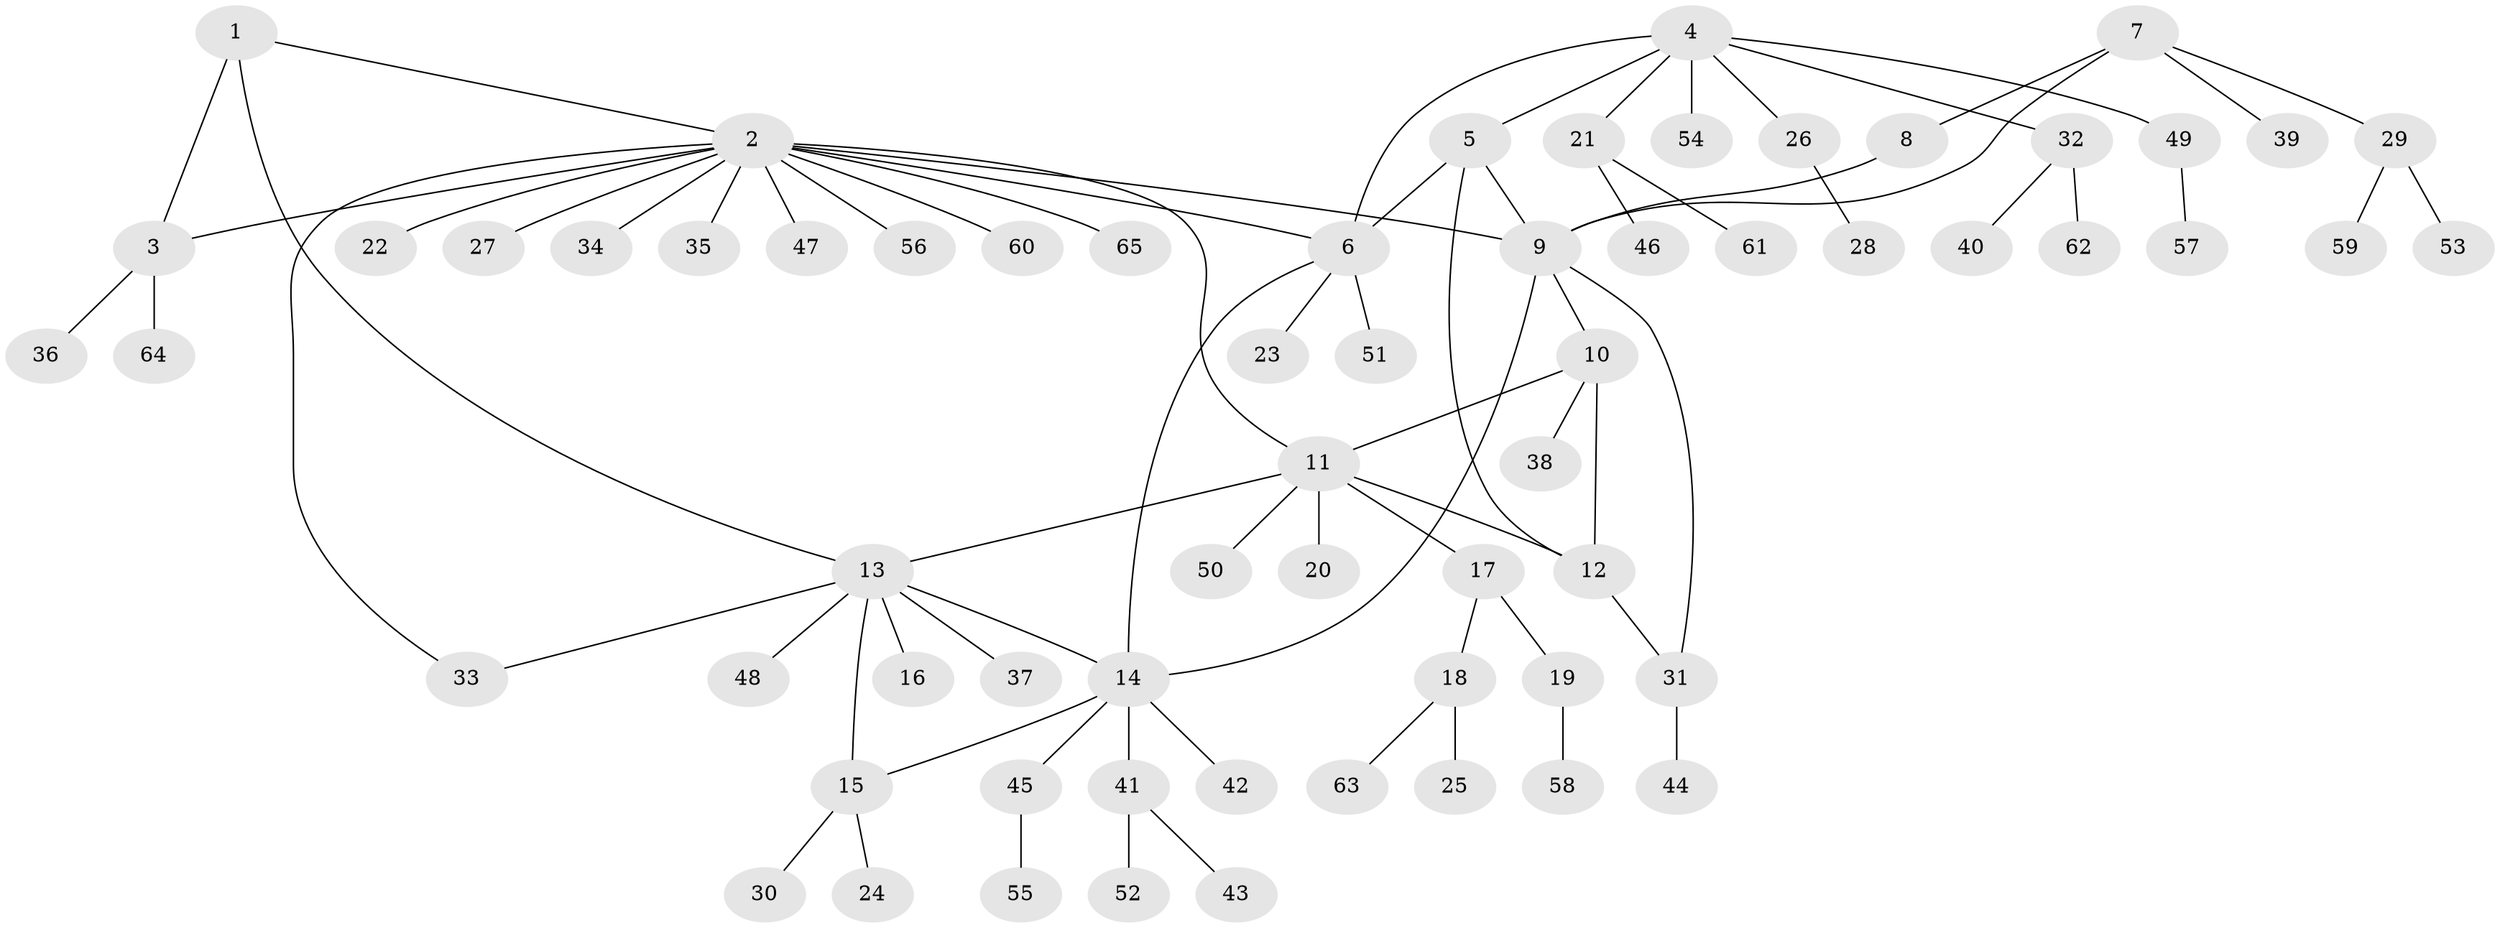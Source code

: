 // Generated by graph-tools (version 1.1) at 2025/37/03/09/25 02:37:40]
// undirected, 65 vertices, 77 edges
graph export_dot {
graph [start="1"]
  node [color=gray90,style=filled];
  1;
  2;
  3;
  4;
  5;
  6;
  7;
  8;
  9;
  10;
  11;
  12;
  13;
  14;
  15;
  16;
  17;
  18;
  19;
  20;
  21;
  22;
  23;
  24;
  25;
  26;
  27;
  28;
  29;
  30;
  31;
  32;
  33;
  34;
  35;
  36;
  37;
  38;
  39;
  40;
  41;
  42;
  43;
  44;
  45;
  46;
  47;
  48;
  49;
  50;
  51;
  52;
  53;
  54;
  55;
  56;
  57;
  58;
  59;
  60;
  61;
  62;
  63;
  64;
  65;
  1 -- 2;
  1 -- 3;
  1 -- 13;
  2 -- 3;
  2 -- 6;
  2 -- 9;
  2 -- 11;
  2 -- 22;
  2 -- 27;
  2 -- 33;
  2 -- 34;
  2 -- 35;
  2 -- 47;
  2 -- 56;
  2 -- 60;
  2 -- 65;
  3 -- 36;
  3 -- 64;
  4 -- 5;
  4 -- 6;
  4 -- 21;
  4 -- 26;
  4 -- 32;
  4 -- 49;
  4 -- 54;
  5 -- 6;
  5 -- 9;
  5 -- 12;
  6 -- 14;
  6 -- 23;
  6 -- 51;
  7 -- 8;
  7 -- 9;
  7 -- 29;
  7 -- 39;
  8 -- 9;
  9 -- 10;
  9 -- 14;
  9 -- 31;
  10 -- 11;
  10 -- 12;
  10 -- 38;
  11 -- 12;
  11 -- 13;
  11 -- 17;
  11 -- 20;
  11 -- 50;
  12 -- 31;
  13 -- 14;
  13 -- 15;
  13 -- 16;
  13 -- 33;
  13 -- 37;
  13 -- 48;
  14 -- 15;
  14 -- 41;
  14 -- 42;
  14 -- 45;
  15 -- 24;
  15 -- 30;
  17 -- 18;
  17 -- 19;
  18 -- 25;
  18 -- 63;
  19 -- 58;
  21 -- 46;
  21 -- 61;
  26 -- 28;
  29 -- 53;
  29 -- 59;
  31 -- 44;
  32 -- 40;
  32 -- 62;
  41 -- 43;
  41 -- 52;
  45 -- 55;
  49 -- 57;
}
